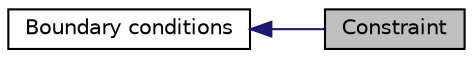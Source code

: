 digraph "Constraint"
{
  bgcolor="transparent";
  edge [fontname="Helvetica",fontsize="10",labelfontname="Helvetica",labelfontsize="10"];
  node [fontname="Helvetica",fontsize="10",shape=record];
  rankdir=LR;
  Node0 [label="Constraint",height=0.2,width=0.4,color="black", fillcolor="grey75", style="filled" fontcolor="black"];
  Node1 [label="Boundary conditions",height=0.2,width=0.4,color="black",URL="$group__grpBoundaryConditions.html"];
  Node1->Node0 [shape=plaintext, color="midnightblue", dir="back", style="solid"];
}
